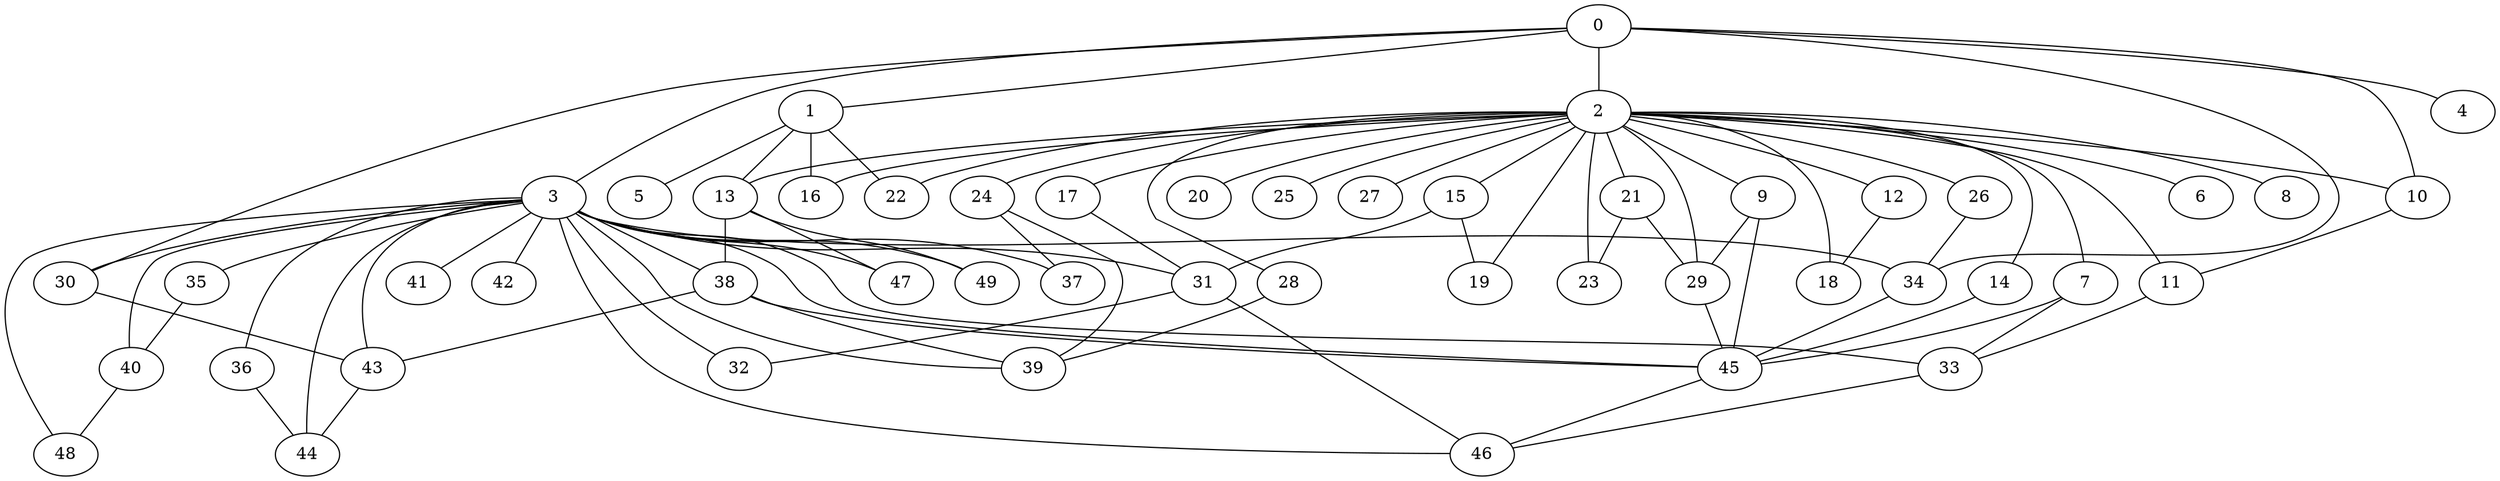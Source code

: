 
graph graphname {
    0 -- 1
0 -- 2
0 -- 3
0 -- 4
0 -- 10
0 -- 30
0 -- 34
1 -- 5
1 -- 16
1 -- 13
1 -- 22
2 -- 6
2 -- 7
2 -- 8
2 -- 9
2 -- 10
2 -- 11
2 -- 12
2 -- 13
2 -- 14
2 -- 15
2 -- 16
2 -- 17
2 -- 18
2 -- 19
2 -- 20
2 -- 21
2 -- 22
2 -- 23
2 -- 24
2 -- 25
2 -- 26
2 -- 27
2 -- 28
2 -- 29
3 -- 32
3 -- 34
3 -- 35
3 -- 36
3 -- 37
3 -- 38
3 -- 33
3 -- 40
3 -- 41
3 -- 42
3 -- 39
3 -- 44
3 -- 45
3 -- 46
3 -- 47
3 -- 48
3 -- 43
3 -- 49
3 -- 30
3 -- 31
7 -- 33
7 -- 45
9 -- 45
9 -- 29
10 -- 11
11 -- 33
12 -- 18
13 -- 49
13 -- 47
13 -- 38
14 -- 45
15 -- 31
15 -- 19
17 -- 31
21 -- 23
21 -- 29
24 -- 37
24 -- 39
26 -- 34
28 -- 39
29 -- 45
30 -- 43
31 -- 32
31 -- 46
33 -- 46
34 -- 45
35 -- 40
36 -- 44
38 -- 43
38 -- 45
38 -- 39
40 -- 48
43 -- 44
45 -- 46

}
